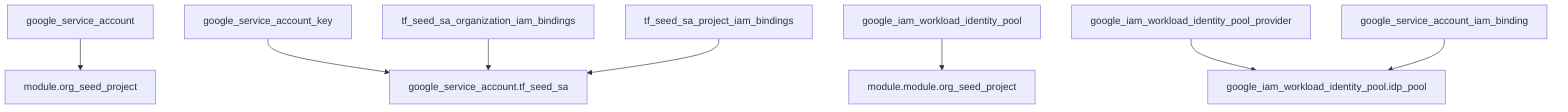graph TD;
    google_service_account --> module.org_seed_project;
    google_service_account_key --> google_service_account.tf_seed_sa;
    tf_seed_sa_organization_iam_bindings --> google_service_account.tf_seed_sa;
    tf_seed_sa_project_iam_bindings --> google_service_account.tf_seed_sa;
    google_iam_workload_identity_pool --> module.module.org_seed_project;
    google_iam_workload_identity_pool_provider --> google_iam_workload_identity_pool.idp_pool;
    google_service_account_iam_binding --> google_iam_workload_identity_pool.idp_pool;
